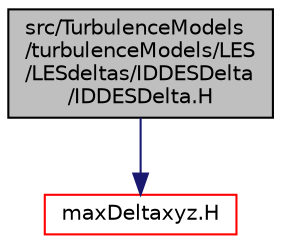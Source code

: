 digraph "src/TurbulenceModels/turbulenceModels/LES/LESdeltas/IDDESDelta/IDDESDelta.H"
{
  bgcolor="transparent";
  edge [fontname="Helvetica",fontsize="10",labelfontname="Helvetica",labelfontsize="10"];
  node [fontname="Helvetica",fontsize="10",shape=record];
  Node1 [label="src/TurbulenceModels\l/turbulenceModels/LES\l/LESdeltas/IDDESDelta\l/IDDESDelta.H",height=0.2,width=0.4,color="black", fillcolor="grey75", style="filled", fontcolor="black"];
  Node1 -> Node2 [color="midnightblue",fontsize="10",style="solid",fontname="Helvetica"];
  Node2 [label="maxDeltaxyz.H",height=0.2,width=0.4,color="red",URL="$a10851.html"];
}
